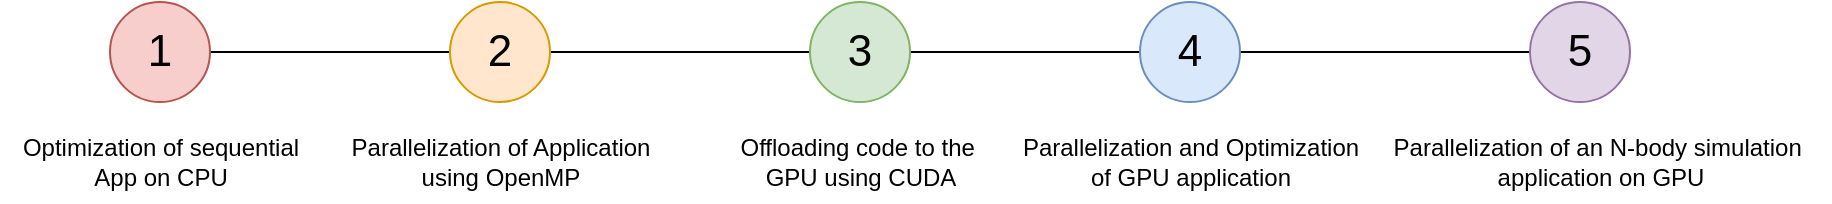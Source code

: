 <mxfile version="25.0.3">
  <diagram name="Page-1" id="50EO9YpB_tXBXK39-ciu">
    <mxGraphModel dx="1050" dy="557" grid="1" gridSize="10" guides="1" tooltips="1" connect="1" arrows="1" fold="1" page="1" pageScale="1" pageWidth="850" pageHeight="1100" math="0" shadow="0">
      <root>
        <mxCell id="0" />
        <mxCell id="1" parent="0" />
        <mxCell id="u3iRGMDKZ10SDEvuOUnA-6" style="edgeStyle=orthogonalEdgeStyle;rounded=0;orthogonalLoop=1;jettySize=auto;html=1;entryX=0;entryY=0.5;entryDx=0;entryDy=0;endArrow=none;endFill=0;" edge="1" parent="1" source="u3iRGMDKZ10SDEvuOUnA-1" target="u3iRGMDKZ10SDEvuOUnA-2">
          <mxGeometry relative="1" as="geometry" />
        </mxCell>
        <mxCell id="u3iRGMDKZ10SDEvuOUnA-1" value="&lt;font style=&quot;font-size: 22px;&quot;&gt;1&lt;/font&gt;" style="ellipse;whiteSpace=wrap;html=1;aspect=fixed;fillColor=#f8cecc;strokeColor=#b85450;" vertex="1" parent="1">
          <mxGeometry x="110" y="220" width="50" height="50" as="geometry" />
        </mxCell>
        <mxCell id="u3iRGMDKZ10SDEvuOUnA-7" style="edgeStyle=orthogonalEdgeStyle;rounded=0;orthogonalLoop=1;jettySize=auto;html=1;exitX=1;exitY=0.5;exitDx=0;exitDy=0;entryX=0;entryY=0.5;entryDx=0;entryDy=0;endArrow=none;endFill=0;" edge="1" parent="1" source="u3iRGMDKZ10SDEvuOUnA-2" target="u3iRGMDKZ10SDEvuOUnA-3">
          <mxGeometry relative="1" as="geometry" />
        </mxCell>
        <mxCell id="u3iRGMDKZ10SDEvuOUnA-2" value="&lt;font style=&quot;font-size: 22px;&quot;&gt;2&lt;/font&gt;" style="ellipse;whiteSpace=wrap;html=1;aspect=fixed;fillColor=#ffe6cc;strokeColor=#d79b00;" vertex="1" parent="1">
          <mxGeometry x="280" y="220" width="50" height="50" as="geometry" />
        </mxCell>
        <mxCell id="u3iRGMDKZ10SDEvuOUnA-8" style="edgeStyle=orthogonalEdgeStyle;rounded=0;orthogonalLoop=1;jettySize=auto;html=1;exitX=1;exitY=0.5;exitDx=0;exitDy=0;entryX=0;entryY=0.5;entryDx=0;entryDy=0;endArrow=none;endFill=0;" edge="1" parent="1" source="u3iRGMDKZ10SDEvuOUnA-3" target="u3iRGMDKZ10SDEvuOUnA-4">
          <mxGeometry relative="1" as="geometry" />
        </mxCell>
        <mxCell id="u3iRGMDKZ10SDEvuOUnA-3" value="&lt;font style=&quot;font-size: 22px;&quot;&gt;3&lt;/font&gt;" style="ellipse;whiteSpace=wrap;html=1;aspect=fixed;fillColor=#d5e8d4;strokeColor=#82b366;" vertex="1" parent="1">
          <mxGeometry x="460" y="220" width="50" height="50" as="geometry" />
        </mxCell>
        <mxCell id="u3iRGMDKZ10SDEvuOUnA-9" style="edgeStyle=orthogonalEdgeStyle;rounded=0;orthogonalLoop=1;jettySize=auto;html=1;exitX=1;exitY=0.5;exitDx=0;exitDy=0;entryX=0;entryY=0.5;entryDx=0;entryDy=0;endArrow=none;endFill=0;" edge="1" parent="1" source="u3iRGMDKZ10SDEvuOUnA-4" target="u3iRGMDKZ10SDEvuOUnA-5">
          <mxGeometry relative="1" as="geometry" />
        </mxCell>
        <mxCell id="u3iRGMDKZ10SDEvuOUnA-4" value="&lt;font style=&quot;font-size: 22px;&quot;&gt;4&lt;/font&gt;" style="ellipse;whiteSpace=wrap;html=1;aspect=fixed;fillColor=#dae8fc;strokeColor=#6c8ebf;" vertex="1" parent="1">
          <mxGeometry x="625" y="220" width="50" height="50" as="geometry" />
        </mxCell>
        <mxCell id="u3iRGMDKZ10SDEvuOUnA-5" value="&lt;font style=&quot;font-size: 22px;&quot;&gt;5&lt;/font&gt;" style="ellipse;whiteSpace=wrap;html=1;aspect=fixed;fillColor=#e1d5e7;strokeColor=#9673a6;" vertex="1" parent="1">
          <mxGeometry x="820" y="220" width="50" height="50" as="geometry" />
        </mxCell>
        <mxCell id="u3iRGMDKZ10SDEvuOUnA-11" value="Optimization of sequential&lt;div&gt;App on CPU&lt;/div&gt;" style="text;html=1;align=center;verticalAlign=middle;resizable=0;points=[];autosize=1;strokeColor=none;fillColor=none;" vertex="1" parent="1">
          <mxGeometry x="55" y="280" width="160" height="40" as="geometry" />
        </mxCell>
        <mxCell id="u3iRGMDKZ10SDEvuOUnA-12" value="Parallelization of Application&lt;div&gt;using OpenMP&lt;/div&gt;" style="text;html=1;align=center;verticalAlign=middle;resizable=0;points=[];autosize=1;strokeColor=none;fillColor=none;" vertex="1" parent="1">
          <mxGeometry x="220" y="280" width="170" height="40" as="geometry" />
        </mxCell>
        <mxCell id="u3iRGMDKZ10SDEvuOUnA-13" value="Offloading code to the&amp;nbsp;&lt;div&gt;GPU using CUDA&lt;/div&gt;" style="text;html=1;align=center;verticalAlign=middle;resizable=0;points=[];autosize=1;strokeColor=none;fillColor=none;" vertex="1" parent="1">
          <mxGeometry x="415" y="280" width="140" height="40" as="geometry" />
        </mxCell>
        <mxCell id="u3iRGMDKZ10SDEvuOUnA-14" value="Parallelization and Optimization&lt;div&gt;of GPU application&lt;/div&gt;" style="text;html=1;align=center;verticalAlign=middle;resizable=0;points=[];autosize=1;strokeColor=none;fillColor=none;" vertex="1" parent="1">
          <mxGeometry x="555" y="280" width="190" height="40" as="geometry" />
        </mxCell>
        <mxCell id="u3iRGMDKZ10SDEvuOUnA-15" value="Parallelization of&amp;nbsp;&lt;span style=&quot;background-color: initial;&quot;&gt;an N-body simulation&amp;nbsp;&lt;/span&gt;&lt;div&gt;application on GPU&lt;/div&gt;" style="text;html=1;align=center;verticalAlign=middle;resizable=0;points=[];autosize=1;strokeColor=none;fillColor=none;" vertex="1" parent="1">
          <mxGeometry x="740" y="280" width="230" height="40" as="geometry" />
        </mxCell>
      </root>
    </mxGraphModel>
  </diagram>
</mxfile>
